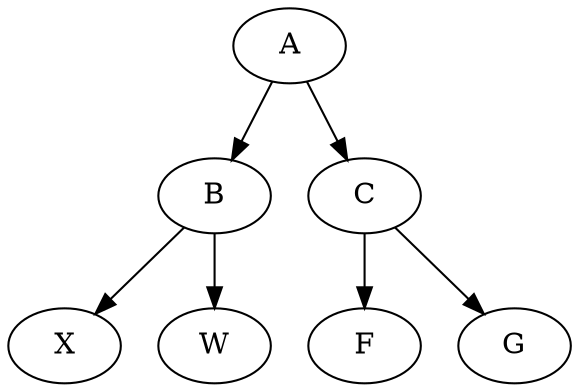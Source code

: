 digraph tree {
    "A";
    "B";
    "X";
    "W";
    "C";
    "F";
    "G";
    "A" -> "B";
    "A" -> "C";
    "B" -> "X";
    "B" -> "W";
    "C" -> "F";
    "C" -> "G";
}
